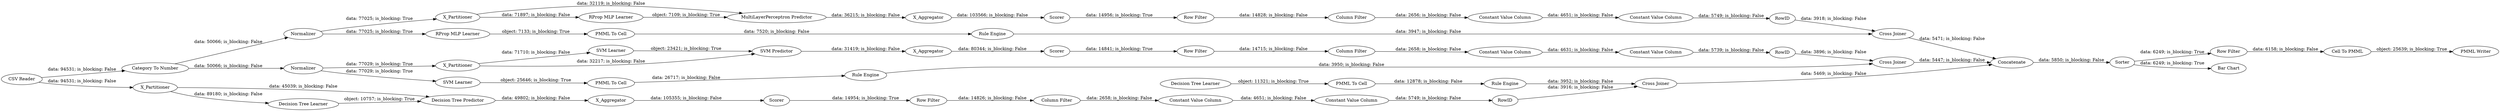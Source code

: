 digraph {
	"819848183630529341_294" [label="Column Filter"]
	"4654955110209293549_9" [label="Row Filter"]
	"-7390848757333837200_38" [label="Cross Joiner"]
	"8534733930407669520_2" [label=X_Partitioner]
	"819848183630529341_290" [label="Constant Value Column"]
	"4654955110209293549_290" [label="Constant Value Column"]
	"4654955110209293549_294" [label="Column Filter"]
	"-2829777177912801450_292" [label="Constant Value Column"]
	"-2487141471818032644_33" [label="SVM Learner"]
	"-7390848757333837200_2" [label=X_Partitioner]
	"4431329245129515528_33" [label="Decision Tree Learner"]
	"4431329245129515528_34" [label="Rule Engine"]
	"8534733930407669520_31" [label="Decision Tree Learner"]
	"-4404374704654618185_60" [label=Concatenate]
	"-7390848757333837200_39" [label=Normalizer]
	"-7390848757333837200_40" [label=Scorer]
	"8534733930407669520_39" [label=Scorer]
	"99429101763706736_40" [label=Normalizer]
	"-2829777177912801450_293" [label=RowID]
	"-2487141471818032644_34" [label="PMML To Cell"]
	"819848183630529341_292" [label="Constant Value Column"]
	"819848183630529341_293" [label=RowID]
	"99429101763706736_31" [label="SVM Learner"]
	"-4404374704654618185_53" [label="Row Filter"]
	"-7390848757333837200_7" [label=X_Aggregator]
	"-4404374704654618185_58" [label="Category To Number"]
	"819848183630529341_9" [label="Row Filter"]
	"-3289020277085724725_34" [label="Rule Engine"]
	"99429101763706736_32" [label="SVM Predictor"]
	"-4404374704654618185_62" [label="CSV Reader"]
	"-2829777177912801450_290" [label="Constant Value Column"]
	"-4404374704654618185_61" [label="PMML Writer"]
	"8534733930407669520_32" [label="Decision Tree Predictor"]
	"99429101763706736_7" [label=X_Aggregator]
	"99429101763706736_2" [label=X_Partitioner]
	"-7390848757333837200_31" [label="RProp MLP Learner"]
	"4654955110209293549_292" [label="Constant Value Column"]
	"-2829777177912801450_294" [label="Column Filter"]
	"-7390848757333837200_32" [label="MultiLayerPerceptron Predictor"]
	"99429101763706736_39" [label="Cross Joiner"]
	"-2487141471818032644_35" [label="Rule Engine"]
	"4654955110209293549_293" [label=RowID]
	"-4404374704654618185_52" [label=Sorter]
	"-4404374704654618185_54" [label="Cell To PMML"]
	"-4404374704654618185_59" [label="Bar Chart"]
	"4431329245129515528_28" [label="PMML To Cell"]
	"8534733930407669520_7" [label=X_Aggregator]
	"-3289020277085724725_22" [label="PMML To Cell"]
	"-2829777177912801450_9" [label="Row Filter"]
	"-3289020277085724725_35" [label="RProp MLP Learner"]
	"8534733930407669520_38" [label="Cross Joiner"]
	"99429101763706736_41" [label=Scorer]
	"-2829777177912801450_293" -> "99429101763706736_39" [label="data: 3896; is_blocking: False"]
	"-2487141471818032644_35" -> "99429101763706736_39" [label="data: 3950; is_blocking: False"]
	"-7390848757333837200_38" -> "-4404374704654618185_60" [label="data: 5471; is_blocking: False"]
	"-7390848757333837200_39" -> "-7390848757333837200_2" [label="data: 77025; is_blocking: True"]
	"4654955110209293549_292" -> "4654955110209293549_293" [label="data: 5749; is_blocking: False"]
	"99429101763706736_31" -> "99429101763706736_32" [label="object: 23421; is_blocking: True"]
	"8534733930407669520_38" -> "-4404374704654618185_60" [label="data: 5469; is_blocking: False"]
	"8534733930407669520_2" -> "8534733930407669520_32" [label="data: 45039; is_blocking: False"]
	"819848183630529341_290" -> "819848183630529341_292" [label="data: 4651; is_blocking: False"]
	"-4404374704654618185_62" -> "8534733930407669520_2" [label="data: 94531; is_blocking: False"]
	"-2487141471818032644_34" -> "-2487141471818032644_35" [label="data: 26717; is_blocking: False"]
	"4654955110209293549_293" -> "8534733930407669520_38" [label="data: 3916; is_blocking: False"]
	"-3289020277085724725_22" -> "-3289020277085724725_34" [label="data: 7520; is_blocking: False"]
	"-4404374704654618185_58" -> "99429101763706736_40" [label="data: 50066; is_blocking: False"]
	"99429101763706736_2" -> "99429101763706736_31" [label="data: 71710; is_blocking: False"]
	"-7390848757333837200_39" -> "-3289020277085724725_35" [label="data: 77025; is_blocking: True"]
	"4431329245129515528_28" -> "4431329245129515528_34" [label="data: 12878; is_blocking: False"]
	"8534733930407669520_31" -> "8534733930407669520_32" [label="object: 10757; is_blocking: True"]
	"-4404374704654618185_52" -> "-4404374704654618185_53" [label="data: 6249; is_blocking: True"]
	"-2829777177912801450_9" -> "-2829777177912801450_294" [label="data: 14715; is_blocking: False"]
	"8534733930407669520_39" -> "4654955110209293549_9" [label="data: 14954; is_blocking: True"]
	"-4404374704654618185_54" -> "-4404374704654618185_61" [label="object: 25639; is_blocking: True"]
	"819848183630529341_292" -> "819848183630529341_293" [label="data: 5749; is_blocking: False"]
	"8534733930407669520_7" -> "8534733930407669520_39" [label="data: 105355; is_blocking: False"]
	"99429101763706736_40" -> "99429101763706736_2" [label="data: 77029; is_blocking: True"]
	"4654955110209293549_294" -> "4654955110209293549_290" [label="data: 2658; is_blocking: False"]
	"-4404374704654618185_62" -> "-4404374704654618185_58" [label="data: 94531; is_blocking: False"]
	"4654955110209293549_290" -> "4654955110209293549_292" [label="data: 4651; is_blocking: False"]
	"-2829777177912801450_294" -> "-2829777177912801450_290" [label="data: 2658; is_blocking: False"]
	"-7390848757333837200_40" -> "819848183630529341_9" [label="data: 14956; is_blocking: True"]
	"-7390848757333837200_2" -> "-7390848757333837200_32" [label="data: 32119; is_blocking: False"]
	"-2829777177912801450_290" -> "-2829777177912801450_292" [label="data: 4631; is_blocking: False"]
	"4431329245129515528_34" -> "8534733930407669520_38" [label="data: 3952; is_blocking: False"]
	"-3289020277085724725_34" -> "-7390848757333837200_38" [label="data: 3947; is_blocking: False"]
	"819848183630529341_293" -> "-7390848757333837200_38" [label="data: 3918; is_blocking: False"]
	"-7390848757333837200_32" -> "-7390848757333837200_7" [label="data: 36215; is_blocking: False"]
	"99429101763706736_32" -> "99429101763706736_7" [label="data: 31419; is_blocking: False"]
	"99429101763706736_2" -> "99429101763706736_32" [label="data: 32217; is_blocking: False"]
	"4431329245129515528_33" -> "4431329245129515528_28" [label="object: 11321; is_blocking: True"]
	"819848183630529341_9" -> "819848183630529341_294" [label="data: 14828; is_blocking: False"]
	"8534733930407669520_2" -> "8534733930407669520_31" [label="data: 89180; is_blocking: False"]
	"-7390848757333837200_2" -> "-7390848757333837200_31" [label="data: 71897; is_blocking: False"]
	"-2487141471818032644_33" -> "-2487141471818032644_34" [label="object: 25646; is_blocking: True"]
	"4654955110209293549_9" -> "4654955110209293549_294" [label="data: 14826; is_blocking: False"]
	"99429101763706736_40" -> "-2487141471818032644_33" [label="data: 77029; is_blocking: True"]
	"99429101763706736_39" -> "-4404374704654618185_60" [label="data: 5447; is_blocking: False"]
	"-2829777177912801450_292" -> "-2829777177912801450_293" [label="data: 5739; is_blocking: False"]
	"-4404374704654618185_53" -> "-4404374704654618185_54" [label="data: 6158; is_blocking: False"]
	"-4404374704654618185_58" -> "-7390848757333837200_39" [label="data: 50066; is_blocking: False"]
	"-4404374704654618185_52" -> "-4404374704654618185_59" [label="data: 6249; is_blocking: True"]
	"819848183630529341_294" -> "819848183630529341_290" [label="data: 2656; is_blocking: False"]
	"-7390848757333837200_31" -> "-7390848757333837200_32" [label="object: 7109; is_blocking: True"]
	"-7390848757333837200_7" -> "-7390848757333837200_40" [label="data: 103566; is_blocking: False"]
	"99429101763706736_41" -> "-2829777177912801450_9" [label="data: 14841; is_blocking: True"]
	"8534733930407669520_32" -> "8534733930407669520_7" [label="data: 49802; is_blocking: False"]
	"99429101763706736_7" -> "99429101763706736_41" [label="data: 80344; is_blocking: False"]
	"-3289020277085724725_35" -> "-3289020277085724725_22" [label="object: 7133; is_blocking: True"]
	"-4404374704654618185_60" -> "-4404374704654618185_52" [label="data: 5850; is_blocking: False"]
	rankdir=LR
}
